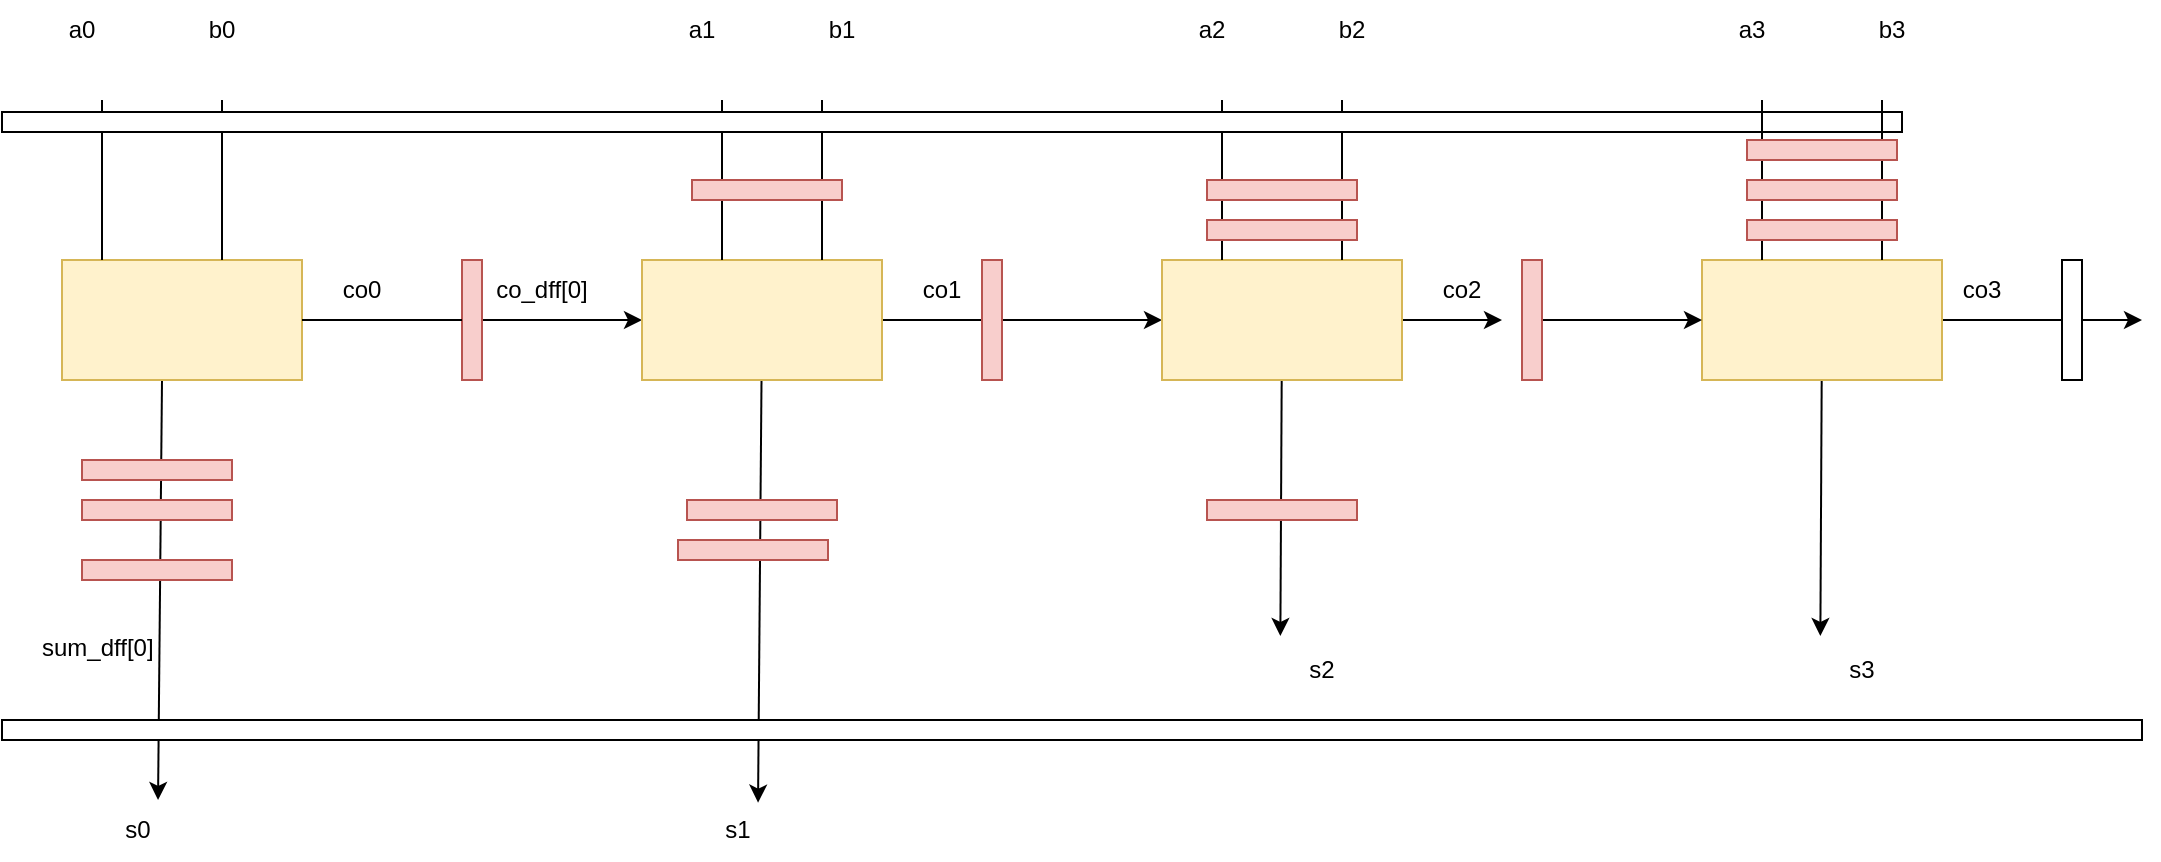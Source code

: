 <mxfile version="16.0.2" type="device"><diagram id="SbcsoUo5MWX9Ak76Fk78" name="Page-1"><mxGraphModel dx="1295" dy="2263" grid="1" gridSize="10" guides="1" tooltips="1" connect="1" arrows="1" fold="1" page="1" pageScale="1" pageWidth="3300" pageHeight="4681" math="0" shadow="0"><root><mxCell id="0"/><mxCell id="1" parent="0"/><mxCell id="n8CogC6omvEP585fyjwt-25" style="edgeStyle=none;rounded=0;orthogonalLoop=1;jettySize=auto;html=1;startArrow=none;" edge="1" parent="1" source="n8CogC6omvEP585fyjwt-43" target="n8CogC6omvEP585fyjwt-3"><mxGeometry relative="1" as="geometry"/></mxCell><mxCell id="n8CogC6omvEP585fyjwt-32" style="edgeStyle=none;rounded=0;orthogonalLoop=1;jettySize=auto;html=1;exitX=0.25;exitY=1;exitDx=0;exitDy=0;entryX=0.667;entryY=0;entryDx=0;entryDy=0;entryPerimeter=0;" edge="1" parent="1" target="n8CogC6omvEP585fyjwt-35"><mxGeometry relative="1" as="geometry"><mxPoint x="600" y="480" as="targetPoint"/><mxPoint x="600" y="400" as="sourcePoint"/></mxGeometry></mxCell><mxCell id="n8CogC6omvEP585fyjwt-2" value="" style="rounded=0;whiteSpace=wrap;html=1;fillColor=#fff2cc;strokeColor=#d6b656;" vertex="1" parent="1"><mxGeometry x="550" y="340" width="120" height="60" as="geometry"/></mxCell><mxCell id="n8CogC6omvEP585fyjwt-26" style="edgeStyle=none;rounded=0;orthogonalLoop=1;jettySize=auto;html=1;entryX=0;entryY=0.5;entryDx=0;entryDy=0;" edge="1" parent="1" source="n8CogC6omvEP585fyjwt-3" target="n8CogC6omvEP585fyjwt-4"><mxGeometry relative="1" as="geometry"/></mxCell><mxCell id="n8CogC6omvEP585fyjwt-33" style="edgeStyle=none;rounded=0;orthogonalLoop=1;jettySize=auto;html=1;entryX=0.667;entryY=0.044;entryDx=0;entryDy=0;entryPerimeter=0;" edge="1" parent="1" source="n8CogC6omvEP585fyjwt-3" target="n8CogC6omvEP585fyjwt-36"><mxGeometry relative="1" as="geometry"><mxPoint x="900" y="480" as="targetPoint"/></mxGeometry></mxCell><mxCell id="n8CogC6omvEP585fyjwt-3" value="" style="rounded=0;whiteSpace=wrap;html=1;fillColor=#fff2cc;strokeColor=#d6b656;" vertex="1" parent="1"><mxGeometry x="840" y="340" width="120" height="60" as="geometry"/></mxCell><mxCell id="n8CogC6omvEP585fyjwt-27" style="edgeStyle=none;rounded=0;orthogonalLoop=1;jettySize=auto;html=1;" edge="1" parent="1" source="n8CogC6omvEP585fyjwt-4"><mxGeometry relative="1" as="geometry"><mxPoint x="1270" y="370" as="targetPoint"/></mxGeometry></mxCell><mxCell id="n8CogC6omvEP585fyjwt-34" style="edgeStyle=none;rounded=0;orthogonalLoop=1;jettySize=auto;html=1;entryX=0.153;entryY=-0.067;entryDx=0;entryDy=0;entryPerimeter=0;" edge="1" parent="1" source="n8CogC6omvEP585fyjwt-4" target="n8CogC6omvEP585fyjwt-37"><mxGeometry relative="1" as="geometry"><mxPoint x="1160" y="470" as="targetPoint"/></mxGeometry></mxCell><mxCell id="n8CogC6omvEP585fyjwt-4" value="" style="rounded=0;whiteSpace=wrap;html=1;fillColor=#fff2cc;strokeColor=#d6b656;" vertex="1" parent="1"><mxGeometry x="1100" y="340" width="120" height="60" as="geometry"/></mxCell><mxCell id="n8CogC6omvEP585fyjwt-6" value="" style="endArrow=none;html=1;rounded=0;" edge="1" parent="1"><mxGeometry width="50" height="50" relative="1" as="geometry"><mxPoint x="570" y="340" as="sourcePoint"/><mxPoint x="570" y="260" as="targetPoint"/></mxGeometry></mxCell><mxCell id="n8CogC6omvEP585fyjwt-7" value="" style="endArrow=none;html=1;rounded=0;" edge="1" parent="1"><mxGeometry width="50" height="50" relative="1" as="geometry"><mxPoint x="630" y="340" as="sourcePoint"/><mxPoint x="630" y="260" as="targetPoint"/></mxGeometry></mxCell><mxCell id="n8CogC6omvEP585fyjwt-8" value="" style="endArrow=none;html=1;rounded=0;" edge="1" parent="1"><mxGeometry width="50" height="50" relative="1" as="geometry"><mxPoint x="880" y="340" as="sourcePoint"/><mxPoint x="880" y="260" as="targetPoint"/></mxGeometry></mxCell><mxCell id="n8CogC6omvEP585fyjwt-9" value="" style="endArrow=none;html=1;rounded=0;" edge="1" parent="1"><mxGeometry width="50" height="50" relative="1" as="geometry"><mxPoint x="930" y="340" as="sourcePoint"/><mxPoint x="930" y="260" as="targetPoint"/></mxGeometry></mxCell><mxCell id="n8CogC6omvEP585fyjwt-10" value="" style="endArrow=none;html=1;rounded=0;" edge="1" parent="1"><mxGeometry width="50" height="50" relative="1" as="geometry"><mxPoint x="1130" y="340" as="sourcePoint"/><mxPoint x="1130" y="260" as="targetPoint"/></mxGeometry></mxCell><mxCell id="n8CogC6omvEP585fyjwt-11" value="" style="endArrow=none;html=1;rounded=0;" edge="1" parent="1"><mxGeometry width="50" height="50" relative="1" as="geometry"><mxPoint x="1190" y="340" as="sourcePoint"/><mxPoint x="1190" y="260" as="targetPoint"/></mxGeometry></mxCell><mxCell id="n8CogC6omvEP585fyjwt-12" value="a0" style="text;html=1;strokeColor=none;fillColor=none;align=center;verticalAlign=middle;whiteSpace=wrap;rounded=0;" vertex="1" parent="1"><mxGeometry x="530" y="210" width="60" height="30" as="geometry"/></mxCell><mxCell id="n8CogC6omvEP585fyjwt-13" value="b0" style="text;html=1;strokeColor=none;fillColor=none;align=center;verticalAlign=middle;whiteSpace=wrap;rounded=0;" vertex="1" parent="1"><mxGeometry x="600" y="210" width="60" height="30" as="geometry"/></mxCell><mxCell id="n8CogC6omvEP585fyjwt-14" value="a1" style="text;html=1;strokeColor=none;fillColor=none;align=center;verticalAlign=middle;whiteSpace=wrap;rounded=0;" vertex="1" parent="1"><mxGeometry x="840" y="210" width="60" height="30" as="geometry"/></mxCell><mxCell id="n8CogC6omvEP585fyjwt-15" value="b1" style="text;html=1;strokeColor=none;fillColor=none;align=center;verticalAlign=middle;whiteSpace=wrap;rounded=0;" vertex="1" parent="1"><mxGeometry x="910" y="210" width="60" height="30" as="geometry"/></mxCell><mxCell id="n8CogC6omvEP585fyjwt-16" value="a2" style="text;html=1;strokeColor=none;fillColor=none;align=center;verticalAlign=middle;whiteSpace=wrap;rounded=0;" vertex="1" parent="1"><mxGeometry x="1095" y="210" width="60" height="30" as="geometry"/></mxCell><mxCell id="n8CogC6omvEP585fyjwt-17" value="b2" style="text;html=1;strokeColor=none;fillColor=none;align=center;verticalAlign=middle;whiteSpace=wrap;rounded=0;" vertex="1" parent="1"><mxGeometry x="1165" y="210" width="60" height="30" as="geometry"/></mxCell><mxCell id="n8CogC6omvEP585fyjwt-28" value="co0" style="text;html=1;strokeColor=none;fillColor=none;align=center;verticalAlign=middle;whiteSpace=wrap;rounded=0;" vertex="1" parent="1"><mxGeometry x="670" y="340" width="60" height="30" as="geometry"/></mxCell><mxCell id="n8CogC6omvEP585fyjwt-29" value="co1" style="text;html=1;strokeColor=none;fillColor=none;align=center;verticalAlign=middle;whiteSpace=wrap;rounded=0;" vertex="1" parent="1"><mxGeometry x="960" y="340" width="60" height="30" as="geometry"/></mxCell><mxCell id="n8CogC6omvEP585fyjwt-30" value="co2" style="text;html=1;strokeColor=none;fillColor=none;align=center;verticalAlign=middle;whiteSpace=wrap;rounded=0;" vertex="1" parent="1"><mxGeometry x="1220" y="340" width="60" height="30" as="geometry"/></mxCell><mxCell id="n8CogC6omvEP585fyjwt-35" value="s0" style="text;html=1;strokeColor=none;fillColor=none;align=center;verticalAlign=middle;whiteSpace=wrap;rounded=0;" vertex="1" parent="1"><mxGeometry x="558" y="610" width="60" height="30" as="geometry"/></mxCell><mxCell id="n8CogC6omvEP585fyjwt-36" value="s1" style="text;html=1;strokeColor=none;fillColor=none;align=center;verticalAlign=middle;whiteSpace=wrap;rounded=0;" vertex="1" parent="1"><mxGeometry x="858" y="610" width="60" height="30" as="geometry"/></mxCell><mxCell id="n8CogC6omvEP585fyjwt-37" value="s2" style="text;html=1;strokeColor=none;fillColor=none;align=center;verticalAlign=middle;whiteSpace=wrap;rounded=0;" vertex="1" parent="1"><mxGeometry x="1150" y="530" width="60" height="30" as="geometry"/></mxCell><mxCell id="n8CogC6omvEP585fyjwt-39" value="" style="rounded=0;whiteSpace=wrap;html=1;" vertex="1" parent="1"><mxGeometry x="520" y="266" width="950" height="10" as="geometry"/></mxCell><mxCell id="n8CogC6omvEP585fyjwt-40" value="" style="rounded=0;whiteSpace=wrap;html=1;" vertex="1" parent="1"><mxGeometry x="520" y="570" width="1070" height="10" as="geometry"/></mxCell><mxCell id="n8CogC6omvEP585fyjwt-43" value="" style="rounded=0;whiteSpace=wrap;html=1;fillColor=#f8cecc;strokeColor=#b85450;" vertex="1" parent="1"><mxGeometry x="750" y="340" width="10" height="60" as="geometry"/></mxCell><mxCell id="n8CogC6omvEP585fyjwt-44" value="" style="edgeStyle=none;rounded=0;orthogonalLoop=1;jettySize=auto;html=1;endArrow=none;" edge="1" parent="1" source="n8CogC6omvEP585fyjwt-2" target="n8CogC6omvEP585fyjwt-43"><mxGeometry relative="1" as="geometry"><mxPoint x="670" y="370" as="sourcePoint"/><mxPoint x="840" y="370" as="targetPoint"/></mxGeometry></mxCell><mxCell id="n8CogC6omvEP585fyjwt-45" value="" style="rounded=0;whiteSpace=wrap;html=1;fillColor=#f8cecc;strokeColor=#b85450;" vertex="1" parent="1"><mxGeometry x="865" y="300" width="75" height="10" as="geometry"/></mxCell><mxCell id="n8CogC6omvEP585fyjwt-46" value="" style="rounded=0;whiteSpace=wrap;html=1;fillColor=#f8cecc;strokeColor=#b85450;" vertex="1" parent="1"><mxGeometry x="1010" y="340" width="10" height="60" as="geometry"/></mxCell><mxCell id="n8CogC6omvEP585fyjwt-47" value="" style="rounded=0;whiteSpace=wrap;html=1;fillColor=#f8cecc;strokeColor=#b85450;" vertex="1" parent="1"><mxGeometry x="1122.5" y="300" width="75" height="10" as="geometry"/></mxCell><mxCell id="n8CogC6omvEP585fyjwt-48" value="" style="rounded=0;whiteSpace=wrap;html=1;fillColor=#f8cecc;strokeColor=#b85450;" vertex="1" parent="1"><mxGeometry x="1122.5" y="320" width="75" height="10" as="geometry"/></mxCell><mxCell id="n8CogC6omvEP585fyjwt-49" value="" style="rounded=0;whiteSpace=wrap;html=1;fillColor=#f8cecc;strokeColor=#b85450;" vertex="1" parent="1"><mxGeometry x="560" y="460" width="75" height="10" as="geometry"/></mxCell><mxCell id="n8CogC6omvEP585fyjwt-50" value="" style="rounded=0;whiteSpace=wrap;html=1;fillColor=#f8cecc;strokeColor=#b85450;" vertex="1" parent="1"><mxGeometry x="560" y="490" width="75" height="10" as="geometry"/></mxCell><mxCell id="n8CogC6omvEP585fyjwt-52" style="edgeStyle=none;rounded=0;orthogonalLoop=1;jettySize=auto;html=1;exitX=0.75;exitY=0;exitDx=0;exitDy=0;" edge="1" parent="1" source="n8CogC6omvEP585fyjwt-49" target="n8CogC6omvEP585fyjwt-49"><mxGeometry relative="1" as="geometry"/></mxCell><mxCell id="n8CogC6omvEP585fyjwt-53" style="edgeStyle=none;rounded=0;orthogonalLoop=1;jettySize=auto;html=1;exitX=0.5;exitY=1;exitDx=0;exitDy=0;" edge="1" parent="1" source="n8CogC6omvEP585fyjwt-49" target="n8CogC6omvEP585fyjwt-49"><mxGeometry relative="1" as="geometry"/></mxCell><mxCell id="n8CogC6omvEP585fyjwt-54" value="" style="rounded=0;whiteSpace=wrap;html=1;fillColor=#f8cecc;strokeColor=#b85450;" vertex="1" parent="1"><mxGeometry x="862.5" y="460" width="75" height="10" as="geometry"/></mxCell><mxCell id="n8CogC6omvEP585fyjwt-58" value="co_dff[0]" style="text;html=1;strokeColor=none;fillColor=none;align=center;verticalAlign=middle;whiteSpace=wrap;rounded=0;" vertex="1" parent="1"><mxGeometry x="760" y="340" width="60" height="30" as="geometry"/></mxCell><mxCell id="n8CogC6omvEP585fyjwt-59" value="sum_dff[0]" style="text;whiteSpace=wrap;html=1;" vertex="1" parent="1"><mxGeometry x="538" y="520" width="80" height="30" as="geometry"/></mxCell><mxCell id="n8CogC6omvEP585fyjwt-60" style="edgeStyle=none;rounded=0;orthogonalLoop=1;jettySize=auto;html=1;" edge="1" parent="1" source="n8CogC6omvEP585fyjwt-62"><mxGeometry relative="1" as="geometry"><mxPoint x="1590" y="370" as="targetPoint"/></mxGeometry></mxCell><mxCell id="n8CogC6omvEP585fyjwt-61" style="edgeStyle=none;rounded=0;orthogonalLoop=1;jettySize=auto;html=1;entryX=0.153;entryY=-0.067;entryDx=0;entryDy=0;entryPerimeter=0;" edge="1" parent="1" source="n8CogC6omvEP585fyjwt-62" target="n8CogC6omvEP585fyjwt-68"><mxGeometry relative="1" as="geometry"><mxPoint x="1430" y="470" as="targetPoint"/></mxGeometry></mxCell><mxCell id="n8CogC6omvEP585fyjwt-62" value="" style="rounded=0;whiteSpace=wrap;html=1;fillColor=#fff2cc;strokeColor=#d6b656;" vertex="1" parent="1"><mxGeometry x="1370" y="340" width="120" height="60" as="geometry"/></mxCell><mxCell id="n8CogC6omvEP585fyjwt-63" value="" style="endArrow=none;html=1;rounded=0;" edge="1" parent="1"><mxGeometry width="50" height="50" relative="1" as="geometry"><mxPoint x="1400" y="340.0" as="sourcePoint"/><mxPoint x="1400" y="260.0" as="targetPoint"/></mxGeometry></mxCell><mxCell id="n8CogC6omvEP585fyjwt-64" value="" style="endArrow=none;html=1;rounded=0;" edge="1" parent="1"><mxGeometry width="50" height="50" relative="1" as="geometry"><mxPoint x="1460" y="340.0" as="sourcePoint"/><mxPoint x="1460" y="260.0" as="targetPoint"/></mxGeometry></mxCell><mxCell id="n8CogC6omvEP585fyjwt-65" value="a3" style="text;html=1;strokeColor=none;fillColor=none;align=center;verticalAlign=middle;whiteSpace=wrap;rounded=0;" vertex="1" parent="1"><mxGeometry x="1365" y="210" width="60" height="30" as="geometry"/></mxCell><mxCell id="n8CogC6omvEP585fyjwt-66" value="b3" style="text;html=1;strokeColor=none;fillColor=none;align=center;verticalAlign=middle;whiteSpace=wrap;rounded=0;" vertex="1" parent="1"><mxGeometry x="1435" y="210" width="60" height="30" as="geometry"/></mxCell><mxCell id="n8CogC6omvEP585fyjwt-67" value="co3" style="text;html=1;strokeColor=none;fillColor=none;align=center;verticalAlign=middle;whiteSpace=wrap;rounded=0;" vertex="1" parent="1"><mxGeometry x="1480" y="340" width="60" height="30" as="geometry"/></mxCell><mxCell id="n8CogC6omvEP585fyjwt-68" value="s3" style="text;html=1;strokeColor=none;fillColor=none;align=center;verticalAlign=middle;whiteSpace=wrap;rounded=0;" vertex="1" parent="1"><mxGeometry x="1420" y="530" width="60" height="30" as="geometry"/></mxCell><mxCell id="n8CogC6omvEP585fyjwt-77" style="edgeStyle=none;rounded=0;orthogonalLoop=1;jettySize=auto;html=1;entryX=0;entryY=0.5;entryDx=0;entryDy=0;" edge="1" parent="1" source="n8CogC6omvEP585fyjwt-69" target="n8CogC6omvEP585fyjwt-62"><mxGeometry relative="1" as="geometry"/></mxCell><mxCell id="n8CogC6omvEP585fyjwt-69" value="" style="rounded=0;whiteSpace=wrap;html=1;fillColor=#f8cecc;strokeColor=#b85450;" vertex="1" parent="1"><mxGeometry x="1280" y="340" width="10" height="60" as="geometry"/></mxCell><mxCell id="n8CogC6omvEP585fyjwt-70" value="" style="rounded=0;whiteSpace=wrap;html=1;fillColor=#f8cecc;strokeColor=#b85450;" vertex="1" parent="1"><mxGeometry x="1392.5" y="300" width="75" height="10" as="geometry"/></mxCell><mxCell id="n8CogC6omvEP585fyjwt-71" value="" style="rounded=0;whiteSpace=wrap;html=1;fillColor=#f8cecc;strokeColor=#b85450;" vertex="1" parent="1"><mxGeometry x="1392.5" y="320" width="75" height="10" as="geometry"/></mxCell><mxCell id="n8CogC6omvEP585fyjwt-72" value="" style="rounded=0;whiteSpace=wrap;html=1;fillColor=#f8cecc;strokeColor=#b85450;" vertex="1" parent="1"><mxGeometry x="1392.5" y="280" width="75" height="10" as="geometry"/></mxCell><mxCell id="n8CogC6omvEP585fyjwt-74" value="" style="rounded=0;whiteSpace=wrap;html=1;fillColor=#f8cecc;strokeColor=#b85450;" vertex="1" parent="1"><mxGeometry x="560" y="440" width="75" height="10" as="geometry"/></mxCell><mxCell id="n8CogC6omvEP585fyjwt-75" value="" style="rounded=0;whiteSpace=wrap;html=1;fillColor=#f8cecc;strokeColor=#b85450;" vertex="1" parent="1"><mxGeometry x="858" y="480" width="75" height="10" as="geometry"/></mxCell><mxCell id="n8CogC6omvEP585fyjwt-76" value="" style="rounded=0;whiteSpace=wrap;html=1;fillColor=#f8cecc;strokeColor=#b85450;" vertex="1" parent="1"><mxGeometry x="1122.5" y="460" width="75" height="10" as="geometry"/></mxCell><mxCell id="n8CogC6omvEP585fyjwt-80" value="" style="rounded=0;whiteSpace=wrap;html=1;" vertex="1" parent="1"><mxGeometry x="1550" y="340" width="10" height="60" as="geometry"/></mxCell></root></mxGraphModel></diagram></mxfile>